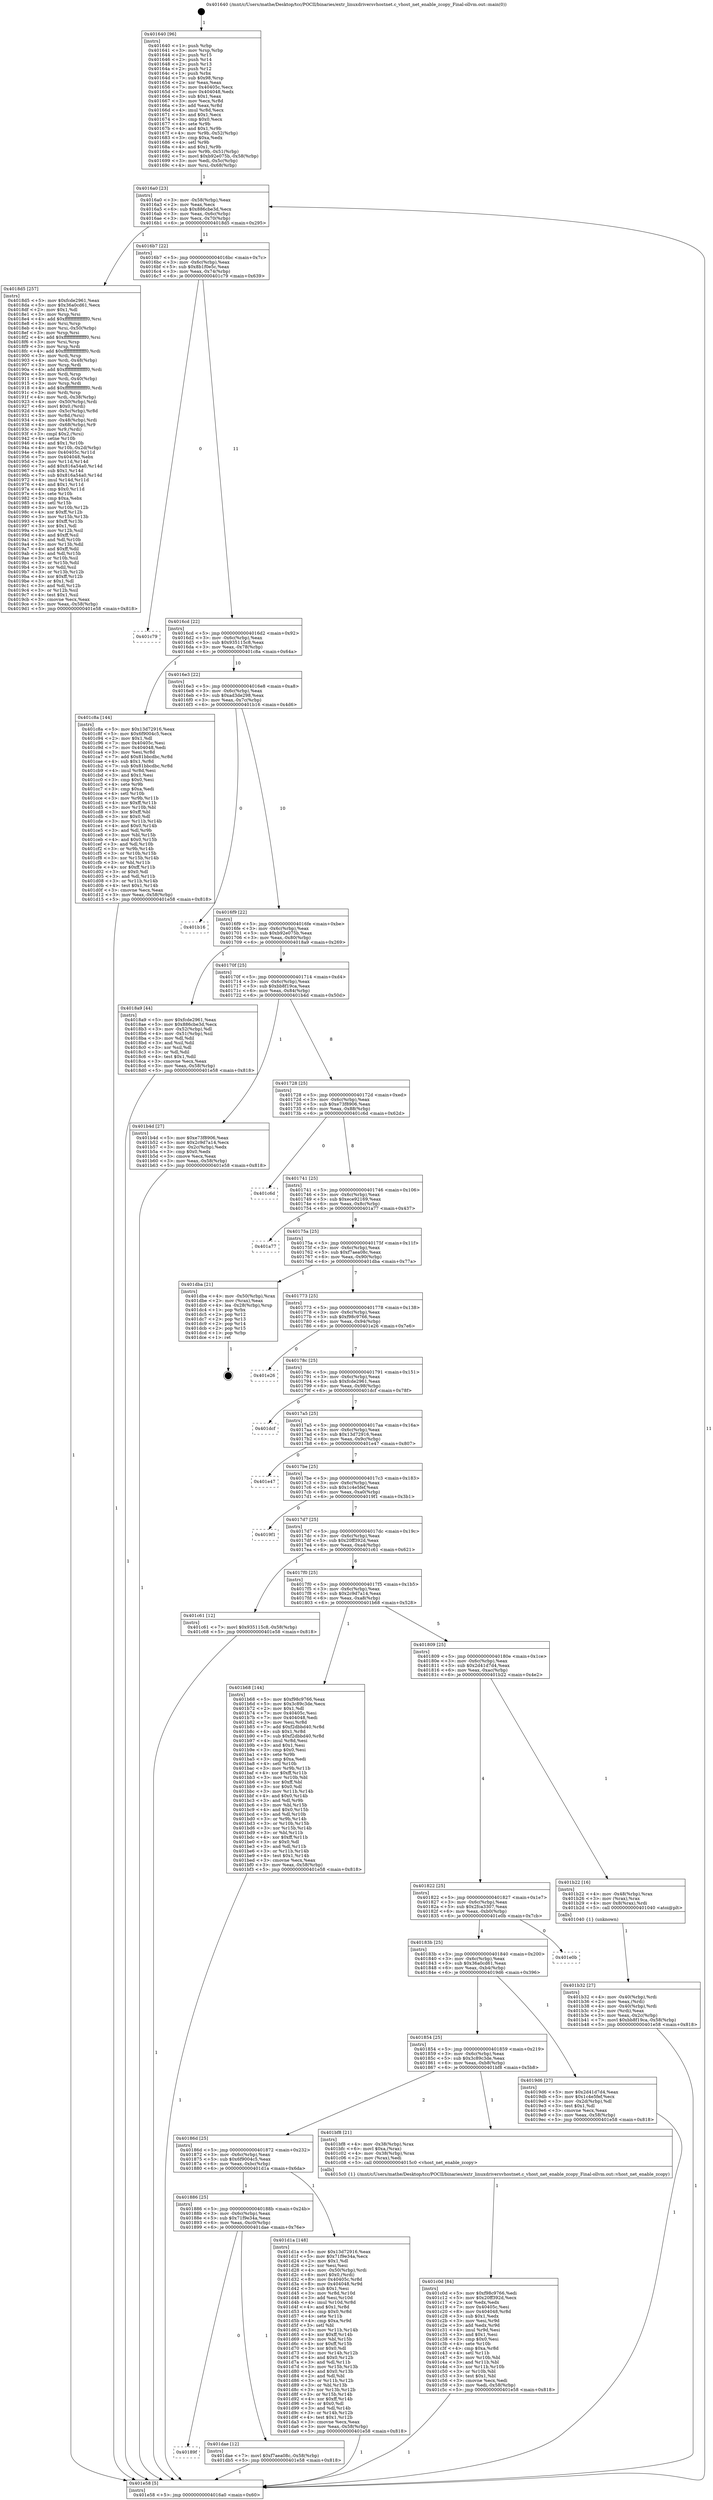 digraph "0x401640" {
  label = "0x401640 (/mnt/c/Users/mathe/Desktop/tcc/POCII/binaries/extr_linuxdriversvhostnet.c_vhost_net_enable_zcopy_Final-ollvm.out::main(0))"
  labelloc = "t"
  node[shape=record]

  Entry [label="",width=0.3,height=0.3,shape=circle,fillcolor=black,style=filled]
  "0x4016a0" [label="{
     0x4016a0 [23]\l
     | [instrs]\l
     &nbsp;&nbsp;0x4016a0 \<+3\>: mov -0x58(%rbp),%eax\l
     &nbsp;&nbsp;0x4016a3 \<+2\>: mov %eax,%ecx\l
     &nbsp;&nbsp;0x4016a5 \<+6\>: sub $0x886cbe3d,%ecx\l
     &nbsp;&nbsp;0x4016ab \<+3\>: mov %eax,-0x6c(%rbp)\l
     &nbsp;&nbsp;0x4016ae \<+3\>: mov %ecx,-0x70(%rbp)\l
     &nbsp;&nbsp;0x4016b1 \<+6\>: je 00000000004018d5 \<main+0x295\>\l
  }"]
  "0x4018d5" [label="{
     0x4018d5 [257]\l
     | [instrs]\l
     &nbsp;&nbsp;0x4018d5 \<+5\>: mov $0xfcde2961,%eax\l
     &nbsp;&nbsp;0x4018da \<+5\>: mov $0x36a0cd61,%ecx\l
     &nbsp;&nbsp;0x4018df \<+2\>: mov $0x1,%dl\l
     &nbsp;&nbsp;0x4018e1 \<+3\>: mov %rsp,%rsi\l
     &nbsp;&nbsp;0x4018e4 \<+4\>: add $0xfffffffffffffff0,%rsi\l
     &nbsp;&nbsp;0x4018e8 \<+3\>: mov %rsi,%rsp\l
     &nbsp;&nbsp;0x4018eb \<+4\>: mov %rsi,-0x50(%rbp)\l
     &nbsp;&nbsp;0x4018ef \<+3\>: mov %rsp,%rsi\l
     &nbsp;&nbsp;0x4018f2 \<+4\>: add $0xfffffffffffffff0,%rsi\l
     &nbsp;&nbsp;0x4018f6 \<+3\>: mov %rsi,%rsp\l
     &nbsp;&nbsp;0x4018f9 \<+3\>: mov %rsp,%rdi\l
     &nbsp;&nbsp;0x4018fc \<+4\>: add $0xfffffffffffffff0,%rdi\l
     &nbsp;&nbsp;0x401900 \<+3\>: mov %rdi,%rsp\l
     &nbsp;&nbsp;0x401903 \<+4\>: mov %rdi,-0x48(%rbp)\l
     &nbsp;&nbsp;0x401907 \<+3\>: mov %rsp,%rdi\l
     &nbsp;&nbsp;0x40190a \<+4\>: add $0xfffffffffffffff0,%rdi\l
     &nbsp;&nbsp;0x40190e \<+3\>: mov %rdi,%rsp\l
     &nbsp;&nbsp;0x401911 \<+4\>: mov %rdi,-0x40(%rbp)\l
     &nbsp;&nbsp;0x401915 \<+3\>: mov %rsp,%rdi\l
     &nbsp;&nbsp;0x401918 \<+4\>: add $0xfffffffffffffff0,%rdi\l
     &nbsp;&nbsp;0x40191c \<+3\>: mov %rdi,%rsp\l
     &nbsp;&nbsp;0x40191f \<+4\>: mov %rdi,-0x38(%rbp)\l
     &nbsp;&nbsp;0x401923 \<+4\>: mov -0x50(%rbp),%rdi\l
     &nbsp;&nbsp;0x401927 \<+6\>: movl $0x0,(%rdi)\l
     &nbsp;&nbsp;0x40192d \<+4\>: mov -0x5c(%rbp),%r8d\l
     &nbsp;&nbsp;0x401931 \<+3\>: mov %r8d,(%rsi)\l
     &nbsp;&nbsp;0x401934 \<+4\>: mov -0x48(%rbp),%rdi\l
     &nbsp;&nbsp;0x401938 \<+4\>: mov -0x68(%rbp),%r9\l
     &nbsp;&nbsp;0x40193c \<+3\>: mov %r9,(%rdi)\l
     &nbsp;&nbsp;0x40193f \<+3\>: cmpl $0x2,(%rsi)\l
     &nbsp;&nbsp;0x401942 \<+4\>: setne %r10b\l
     &nbsp;&nbsp;0x401946 \<+4\>: and $0x1,%r10b\l
     &nbsp;&nbsp;0x40194a \<+4\>: mov %r10b,-0x2d(%rbp)\l
     &nbsp;&nbsp;0x40194e \<+8\>: mov 0x40405c,%r11d\l
     &nbsp;&nbsp;0x401956 \<+7\>: mov 0x404048,%ebx\l
     &nbsp;&nbsp;0x40195d \<+3\>: mov %r11d,%r14d\l
     &nbsp;&nbsp;0x401960 \<+7\>: add $0x816a54a0,%r14d\l
     &nbsp;&nbsp;0x401967 \<+4\>: sub $0x1,%r14d\l
     &nbsp;&nbsp;0x40196b \<+7\>: sub $0x816a54a0,%r14d\l
     &nbsp;&nbsp;0x401972 \<+4\>: imul %r14d,%r11d\l
     &nbsp;&nbsp;0x401976 \<+4\>: and $0x1,%r11d\l
     &nbsp;&nbsp;0x40197a \<+4\>: cmp $0x0,%r11d\l
     &nbsp;&nbsp;0x40197e \<+4\>: sete %r10b\l
     &nbsp;&nbsp;0x401982 \<+3\>: cmp $0xa,%ebx\l
     &nbsp;&nbsp;0x401985 \<+4\>: setl %r15b\l
     &nbsp;&nbsp;0x401989 \<+3\>: mov %r10b,%r12b\l
     &nbsp;&nbsp;0x40198c \<+4\>: xor $0xff,%r12b\l
     &nbsp;&nbsp;0x401990 \<+3\>: mov %r15b,%r13b\l
     &nbsp;&nbsp;0x401993 \<+4\>: xor $0xff,%r13b\l
     &nbsp;&nbsp;0x401997 \<+3\>: xor $0x1,%dl\l
     &nbsp;&nbsp;0x40199a \<+3\>: mov %r12b,%sil\l
     &nbsp;&nbsp;0x40199d \<+4\>: and $0xff,%sil\l
     &nbsp;&nbsp;0x4019a1 \<+3\>: and %dl,%r10b\l
     &nbsp;&nbsp;0x4019a4 \<+3\>: mov %r13b,%dil\l
     &nbsp;&nbsp;0x4019a7 \<+4\>: and $0xff,%dil\l
     &nbsp;&nbsp;0x4019ab \<+3\>: and %dl,%r15b\l
     &nbsp;&nbsp;0x4019ae \<+3\>: or %r10b,%sil\l
     &nbsp;&nbsp;0x4019b1 \<+3\>: or %r15b,%dil\l
     &nbsp;&nbsp;0x4019b4 \<+3\>: xor %dil,%sil\l
     &nbsp;&nbsp;0x4019b7 \<+3\>: or %r13b,%r12b\l
     &nbsp;&nbsp;0x4019ba \<+4\>: xor $0xff,%r12b\l
     &nbsp;&nbsp;0x4019be \<+3\>: or $0x1,%dl\l
     &nbsp;&nbsp;0x4019c1 \<+3\>: and %dl,%r12b\l
     &nbsp;&nbsp;0x4019c4 \<+3\>: or %r12b,%sil\l
     &nbsp;&nbsp;0x4019c7 \<+4\>: test $0x1,%sil\l
     &nbsp;&nbsp;0x4019cb \<+3\>: cmovne %ecx,%eax\l
     &nbsp;&nbsp;0x4019ce \<+3\>: mov %eax,-0x58(%rbp)\l
     &nbsp;&nbsp;0x4019d1 \<+5\>: jmp 0000000000401e58 \<main+0x818\>\l
  }"]
  "0x4016b7" [label="{
     0x4016b7 [22]\l
     | [instrs]\l
     &nbsp;&nbsp;0x4016b7 \<+5\>: jmp 00000000004016bc \<main+0x7c\>\l
     &nbsp;&nbsp;0x4016bc \<+3\>: mov -0x6c(%rbp),%eax\l
     &nbsp;&nbsp;0x4016bf \<+5\>: sub $0x8b1f0e5c,%eax\l
     &nbsp;&nbsp;0x4016c4 \<+3\>: mov %eax,-0x74(%rbp)\l
     &nbsp;&nbsp;0x4016c7 \<+6\>: je 0000000000401c79 \<main+0x639\>\l
  }"]
  Exit [label="",width=0.3,height=0.3,shape=circle,fillcolor=black,style=filled,peripheries=2]
  "0x401c79" [label="{
     0x401c79\l
  }", style=dashed]
  "0x4016cd" [label="{
     0x4016cd [22]\l
     | [instrs]\l
     &nbsp;&nbsp;0x4016cd \<+5\>: jmp 00000000004016d2 \<main+0x92\>\l
     &nbsp;&nbsp;0x4016d2 \<+3\>: mov -0x6c(%rbp),%eax\l
     &nbsp;&nbsp;0x4016d5 \<+5\>: sub $0x935115c8,%eax\l
     &nbsp;&nbsp;0x4016da \<+3\>: mov %eax,-0x78(%rbp)\l
     &nbsp;&nbsp;0x4016dd \<+6\>: je 0000000000401c8a \<main+0x64a\>\l
  }"]
  "0x40189f" [label="{
     0x40189f\l
  }", style=dashed]
  "0x401c8a" [label="{
     0x401c8a [144]\l
     | [instrs]\l
     &nbsp;&nbsp;0x401c8a \<+5\>: mov $0x13d72916,%eax\l
     &nbsp;&nbsp;0x401c8f \<+5\>: mov $0x6f9004c5,%ecx\l
     &nbsp;&nbsp;0x401c94 \<+2\>: mov $0x1,%dl\l
     &nbsp;&nbsp;0x401c96 \<+7\>: mov 0x40405c,%esi\l
     &nbsp;&nbsp;0x401c9d \<+7\>: mov 0x404048,%edi\l
     &nbsp;&nbsp;0x401ca4 \<+3\>: mov %esi,%r8d\l
     &nbsp;&nbsp;0x401ca7 \<+7\>: add $0x81bbcdbc,%r8d\l
     &nbsp;&nbsp;0x401cae \<+4\>: sub $0x1,%r8d\l
     &nbsp;&nbsp;0x401cb2 \<+7\>: sub $0x81bbcdbc,%r8d\l
     &nbsp;&nbsp;0x401cb9 \<+4\>: imul %r8d,%esi\l
     &nbsp;&nbsp;0x401cbd \<+3\>: and $0x1,%esi\l
     &nbsp;&nbsp;0x401cc0 \<+3\>: cmp $0x0,%esi\l
     &nbsp;&nbsp;0x401cc3 \<+4\>: sete %r9b\l
     &nbsp;&nbsp;0x401cc7 \<+3\>: cmp $0xa,%edi\l
     &nbsp;&nbsp;0x401cca \<+4\>: setl %r10b\l
     &nbsp;&nbsp;0x401cce \<+3\>: mov %r9b,%r11b\l
     &nbsp;&nbsp;0x401cd1 \<+4\>: xor $0xff,%r11b\l
     &nbsp;&nbsp;0x401cd5 \<+3\>: mov %r10b,%bl\l
     &nbsp;&nbsp;0x401cd8 \<+3\>: xor $0xff,%bl\l
     &nbsp;&nbsp;0x401cdb \<+3\>: xor $0x0,%dl\l
     &nbsp;&nbsp;0x401cde \<+3\>: mov %r11b,%r14b\l
     &nbsp;&nbsp;0x401ce1 \<+4\>: and $0x0,%r14b\l
     &nbsp;&nbsp;0x401ce5 \<+3\>: and %dl,%r9b\l
     &nbsp;&nbsp;0x401ce8 \<+3\>: mov %bl,%r15b\l
     &nbsp;&nbsp;0x401ceb \<+4\>: and $0x0,%r15b\l
     &nbsp;&nbsp;0x401cef \<+3\>: and %dl,%r10b\l
     &nbsp;&nbsp;0x401cf2 \<+3\>: or %r9b,%r14b\l
     &nbsp;&nbsp;0x401cf5 \<+3\>: or %r10b,%r15b\l
     &nbsp;&nbsp;0x401cf8 \<+3\>: xor %r15b,%r14b\l
     &nbsp;&nbsp;0x401cfb \<+3\>: or %bl,%r11b\l
     &nbsp;&nbsp;0x401cfe \<+4\>: xor $0xff,%r11b\l
     &nbsp;&nbsp;0x401d02 \<+3\>: or $0x0,%dl\l
     &nbsp;&nbsp;0x401d05 \<+3\>: and %dl,%r11b\l
     &nbsp;&nbsp;0x401d08 \<+3\>: or %r11b,%r14b\l
     &nbsp;&nbsp;0x401d0b \<+4\>: test $0x1,%r14b\l
     &nbsp;&nbsp;0x401d0f \<+3\>: cmovne %ecx,%eax\l
     &nbsp;&nbsp;0x401d12 \<+3\>: mov %eax,-0x58(%rbp)\l
     &nbsp;&nbsp;0x401d15 \<+5\>: jmp 0000000000401e58 \<main+0x818\>\l
  }"]
  "0x4016e3" [label="{
     0x4016e3 [22]\l
     | [instrs]\l
     &nbsp;&nbsp;0x4016e3 \<+5\>: jmp 00000000004016e8 \<main+0xa8\>\l
     &nbsp;&nbsp;0x4016e8 \<+3\>: mov -0x6c(%rbp),%eax\l
     &nbsp;&nbsp;0x4016eb \<+5\>: sub $0xad3de298,%eax\l
     &nbsp;&nbsp;0x4016f0 \<+3\>: mov %eax,-0x7c(%rbp)\l
     &nbsp;&nbsp;0x4016f3 \<+6\>: je 0000000000401b16 \<main+0x4d6\>\l
  }"]
  "0x401dae" [label="{
     0x401dae [12]\l
     | [instrs]\l
     &nbsp;&nbsp;0x401dae \<+7\>: movl $0xf7aea08c,-0x58(%rbp)\l
     &nbsp;&nbsp;0x401db5 \<+5\>: jmp 0000000000401e58 \<main+0x818\>\l
  }"]
  "0x401b16" [label="{
     0x401b16\l
  }", style=dashed]
  "0x4016f9" [label="{
     0x4016f9 [22]\l
     | [instrs]\l
     &nbsp;&nbsp;0x4016f9 \<+5\>: jmp 00000000004016fe \<main+0xbe\>\l
     &nbsp;&nbsp;0x4016fe \<+3\>: mov -0x6c(%rbp),%eax\l
     &nbsp;&nbsp;0x401701 \<+5\>: sub $0xb92e075b,%eax\l
     &nbsp;&nbsp;0x401706 \<+3\>: mov %eax,-0x80(%rbp)\l
     &nbsp;&nbsp;0x401709 \<+6\>: je 00000000004018a9 \<main+0x269\>\l
  }"]
  "0x401886" [label="{
     0x401886 [25]\l
     | [instrs]\l
     &nbsp;&nbsp;0x401886 \<+5\>: jmp 000000000040188b \<main+0x24b\>\l
     &nbsp;&nbsp;0x40188b \<+3\>: mov -0x6c(%rbp),%eax\l
     &nbsp;&nbsp;0x40188e \<+5\>: sub $0x71f9e34a,%eax\l
     &nbsp;&nbsp;0x401893 \<+6\>: mov %eax,-0xc0(%rbp)\l
     &nbsp;&nbsp;0x401899 \<+6\>: je 0000000000401dae \<main+0x76e\>\l
  }"]
  "0x4018a9" [label="{
     0x4018a9 [44]\l
     | [instrs]\l
     &nbsp;&nbsp;0x4018a9 \<+5\>: mov $0xfcde2961,%eax\l
     &nbsp;&nbsp;0x4018ae \<+5\>: mov $0x886cbe3d,%ecx\l
     &nbsp;&nbsp;0x4018b3 \<+3\>: mov -0x52(%rbp),%dl\l
     &nbsp;&nbsp;0x4018b6 \<+4\>: mov -0x51(%rbp),%sil\l
     &nbsp;&nbsp;0x4018ba \<+3\>: mov %dl,%dil\l
     &nbsp;&nbsp;0x4018bd \<+3\>: and %sil,%dil\l
     &nbsp;&nbsp;0x4018c0 \<+3\>: xor %sil,%dl\l
     &nbsp;&nbsp;0x4018c3 \<+3\>: or %dl,%dil\l
     &nbsp;&nbsp;0x4018c6 \<+4\>: test $0x1,%dil\l
     &nbsp;&nbsp;0x4018ca \<+3\>: cmovne %ecx,%eax\l
     &nbsp;&nbsp;0x4018cd \<+3\>: mov %eax,-0x58(%rbp)\l
     &nbsp;&nbsp;0x4018d0 \<+5\>: jmp 0000000000401e58 \<main+0x818\>\l
  }"]
  "0x40170f" [label="{
     0x40170f [25]\l
     | [instrs]\l
     &nbsp;&nbsp;0x40170f \<+5\>: jmp 0000000000401714 \<main+0xd4\>\l
     &nbsp;&nbsp;0x401714 \<+3\>: mov -0x6c(%rbp),%eax\l
     &nbsp;&nbsp;0x401717 \<+5\>: sub $0xbb8f19ca,%eax\l
     &nbsp;&nbsp;0x40171c \<+6\>: mov %eax,-0x84(%rbp)\l
     &nbsp;&nbsp;0x401722 \<+6\>: je 0000000000401b4d \<main+0x50d\>\l
  }"]
  "0x401e58" [label="{
     0x401e58 [5]\l
     | [instrs]\l
     &nbsp;&nbsp;0x401e58 \<+5\>: jmp 00000000004016a0 \<main+0x60\>\l
  }"]
  "0x401640" [label="{
     0x401640 [96]\l
     | [instrs]\l
     &nbsp;&nbsp;0x401640 \<+1\>: push %rbp\l
     &nbsp;&nbsp;0x401641 \<+3\>: mov %rsp,%rbp\l
     &nbsp;&nbsp;0x401644 \<+2\>: push %r15\l
     &nbsp;&nbsp;0x401646 \<+2\>: push %r14\l
     &nbsp;&nbsp;0x401648 \<+2\>: push %r13\l
     &nbsp;&nbsp;0x40164a \<+2\>: push %r12\l
     &nbsp;&nbsp;0x40164c \<+1\>: push %rbx\l
     &nbsp;&nbsp;0x40164d \<+7\>: sub $0x98,%rsp\l
     &nbsp;&nbsp;0x401654 \<+2\>: xor %eax,%eax\l
     &nbsp;&nbsp;0x401656 \<+7\>: mov 0x40405c,%ecx\l
     &nbsp;&nbsp;0x40165d \<+7\>: mov 0x404048,%edx\l
     &nbsp;&nbsp;0x401664 \<+3\>: sub $0x1,%eax\l
     &nbsp;&nbsp;0x401667 \<+3\>: mov %ecx,%r8d\l
     &nbsp;&nbsp;0x40166a \<+3\>: add %eax,%r8d\l
     &nbsp;&nbsp;0x40166d \<+4\>: imul %r8d,%ecx\l
     &nbsp;&nbsp;0x401671 \<+3\>: and $0x1,%ecx\l
     &nbsp;&nbsp;0x401674 \<+3\>: cmp $0x0,%ecx\l
     &nbsp;&nbsp;0x401677 \<+4\>: sete %r9b\l
     &nbsp;&nbsp;0x40167b \<+4\>: and $0x1,%r9b\l
     &nbsp;&nbsp;0x40167f \<+4\>: mov %r9b,-0x52(%rbp)\l
     &nbsp;&nbsp;0x401683 \<+3\>: cmp $0xa,%edx\l
     &nbsp;&nbsp;0x401686 \<+4\>: setl %r9b\l
     &nbsp;&nbsp;0x40168a \<+4\>: and $0x1,%r9b\l
     &nbsp;&nbsp;0x40168e \<+4\>: mov %r9b,-0x51(%rbp)\l
     &nbsp;&nbsp;0x401692 \<+7\>: movl $0xb92e075b,-0x58(%rbp)\l
     &nbsp;&nbsp;0x401699 \<+3\>: mov %edi,-0x5c(%rbp)\l
     &nbsp;&nbsp;0x40169c \<+4\>: mov %rsi,-0x68(%rbp)\l
  }"]
  "0x401d1a" [label="{
     0x401d1a [148]\l
     | [instrs]\l
     &nbsp;&nbsp;0x401d1a \<+5\>: mov $0x13d72916,%eax\l
     &nbsp;&nbsp;0x401d1f \<+5\>: mov $0x71f9e34a,%ecx\l
     &nbsp;&nbsp;0x401d24 \<+2\>: mov $0x1,%dl\l
     &nbsp;&nbsp;0x401d26 \<+2\>: xor %esi,%esi\l
     &nbsp;&nbsp;0x401d28 \<+4\>: mov -0x50(%rbp),%rdi\l
     &nbsp;&nbsp;0x401d2c \<+6\>: movl $0x0,(%rdi)\l
     &nbsp;&nbsp;0x401d32 \<+8\>: mov 0x40405c,%r8d\l
     &nbsp;&nbsp;0x401d3a \<+8\>: mov 0x404048,%r9d\l
     &nbsp;&nbsp;0x401d42 \<+3\>: sub $0x1,%esi\l
     &nbsp;&nbsp;0x401d45 \<+3\>: mov %r8d,%r10d\l
     &nbsp;&nbsp;0x401d48 \<+3\>: add %esi,%r10d\l
     &nbsp;&nbsp;0x401d4b \<+4\>: imul %r10d,%r8d\l
     &nbsp;&nbsp;0x401d4f \<+4\>: and $0x1,%r8d\l
     &nbsp;&nbsp;0x401d53 \<+4\>: cmp $0x0,%r8d\l
     &nbsp;&nbsp;0x401d57 \<+4\>: sete %r11b\l
     &nbsp;&nbsp;0x401d5b \<+4\>: cmp $0xa,%r9d\l
     &nbsp;&nbsp;0x401d5f \<+3\>: setl %bl\l
     &nbsp;&nbsp;0x401d62 \<+3\>: mov %r11b,%r14b\l
     &nbsp;&nbsp;0x401d65 \<+4\>: xor $0xff,%r14b\l
     &nbsp;&nbsp;0x401d69 \<+3\>: mov %bl,%r15b\l
     &nbsp;&nbsp;0x401d6c \<+4\>: xor $0xff,%r15b\l
     &nbsp;&nbsp;0x401d70 \<+3\>: xor $0x0,%dl\l
     &nbsp;&nbsp;0x401d73 \<+3\>: mov %r14b,%r12b\l
     &nbsp;&nbsp;0x401d76 \<+4\>: and $0x0,%r12b\l
     &nbsp;&nbsp;0x401d7a \<+3\>: and %dl,%r11b\l
     &nbsp;&nbsp;0x401d7d \<+3\>: mov %r15b,%r13b\l
     &nbsp;&nbsp;0x401d80 \<+4\>: and $0x0,%r13b\l
     &nbsp;&nbsp;0x401d84 \<+2\>: and %dl,%bl\l
     &nbsp;&nbsp;0x401d86 \<+3\>: or %r11b,%r12b\l
     &nbsp;&nbsp;0x401d89 \<+3\>: or %bl,%r13b\l
     &nbsp;&nbsp;0x401d8c \<+3\>: xor %r13b,%r12b\l
     &nbsp;&nbsp;0x401d8f \<+3\>: or %r15b,%r14b\l
     &nbsp;&nbsp;0x401d92 \<+4\>: xor $0xff,%r14b\l
     &nbsp;&nbsp;0x401d96 \<+3\>: or $0x0,%dl\l
     &nbsp;&nbsp;0x401d99 \<+3\>: and %dl,%r14b\l
     &nbsp;&nbsp;0x401d9c \<+3\>: or %r14b,%r12b\l
     &nbsp;&nbsp;0x401d9f \<+4\>: test $0x1,%r12b\l
     &nbsp;&nbsp;0x401da3 \<+3\>: cmovne %ecx,%eax\l
     &nbsp;&nbsp;0x401da6 \<+3\>: mov %eax,-0x58(%rbp)\l
     &nbsp;&nbsp;0x401da9 \<+5\>: jmp 0000000000401e58 \<main+0x818\>\l
  }"]
  "0x401c0d" [label="{
     0x401c0d [84]\l
     | [instrs]\l
     &nbsp;&nbsp;0x401c0d \<+5\>: mov $0xf98c9766,%edi\l
     &nbsp;&nbsp;0x401c12 \<+5\>: mov $0x20ff392d,%ecx\l
     &nbsp;&nbsp;0x401c17 \<+2\>: xor %edx,%edx\l
     &nbsp;&nbsp;0x401c19 \<+7\>: mov 0x40405c,%esi\l
     &nbsp;&nbsp;0x401c20 \<+8\>: mov 0x404048,%r8d\l
     &nbsp;&nbsp;0x401c28 \<+3\>: sub $0x1,%edx\l
     &nbsp;&nbsp;0x401c2b \<+3\>: mov %esi,%r9d\l
     &nbsp;&nbsp;0x401c2e \<+3\>: add %edx,%r9d\l
     &nbsp;&nbsp;0x401c31 \<+4\>: imul %r9d,%esi\l
     &nbsp;&nbsp;0x401c35 \<+3\>: and $0x1,%esi\l
     &nbsp;&nbsp;0x401c38 \<+3\>: cmp $0x0,%esi\l
     &nbsp;&nbsp;0x401c3b \<+4\>: sete %r10b\l
     &nbsp;&nbsp;0x401c3f \<+4\>: cmp $0xa,%r8d\l
     &nbsp;&nbsp;0x401c43 \<+4\>: setl %r11b\l
     &nbsp;&nbsp;0x401c47 \<+3\>: mov %r10b,%bl\l
     &nbsp;&nbsp;0x401c4a \<+3\>: and %r11b,%bl\l
     &nbsp;&nbsp;0x401c4d \<+3\>: xor %r11b,%r10b\l
     &nbsp;&nbsp;0x401c50 \<+3\>: or %r10b,%bl\l
     &nbsp;&nbsp;0x401c53 \<+3\>: test $0x1,%bl\l
     &nbsp;&nbsp;0x401c56 \<+3\>: cmovne %ecx,%edi\l
     &nbsp;&nbsp;0x401c59 \<+3\>: mov %edi,-0x58(%rbp)\l
     &nbsp;&nbsp;0x401c5c \<+5\>: jmp 0000000000401e58 \<main+0x818\>\l
  }"]
  "0x401b4d" [label="{
     0x401b4d [27]\l
     | [instrs]\l
     &nbsp;&nbsp;0x401b4d \<+5\>: mov $0xe73f8906,%eax\l
     &nbsp;&nbsp;0x401b52 \<+5\>: mov $0x2c9d7a14,%ecx\l
     &nbsp;&nbsp;0x401b57 \<+3\>: mov -0x2c(%rbp),%edx\l
     &nbsp;&nbsp;0x401b5a \<+3\>: cmp $0x0,%edx\l
     &nbsp;&nbsp;0x401b5d \<+3\>: cmove %ecx,%eax\l
     &nbsp;&nbsp;0x401b60 \<+3\>: mov %eax,-0x58(%rbp)\l
     &nbsp;&nbsp;0x401b63 \<+5\>: jmp 0000000000401e58 \<main+0x818\>\l
  }"]
  "0x401728" [label="{
     0x401728 [25]\l
     | [instrs]\l
     &nbsp;&nbsp;0x401728 \<+5\>: jmp 000000000040172d \<main+0xed\>\l
     &nbsp;&nbsp;0x40172d \<+3\>: mov -0x6c(%rbp),%eax\l
     &nbsp;&nbsp;0x401730 \<+5\>: sub $0xe73f8906,%eax\l
     &nbsp;&nbsp;0x401735 \<+6\>: mov %eax,-0x88(%rbp)\l
     &nbsp;&nbsp;0x40173b \<+6\>: je 0000000000401c6d \<main+0x62d\>\l
  }"]
  "0x40186d" [label="{
     0x40186d [25]\l
     | [instrs]\l
     &nbsp;&nbsp;0x40186d \<+5\>: jmp 0000000000401872 \<main+0x232\>\l
     &nbsp;&nbsp;0x401872 \<+3\>: mov -0x6c(%rbp),%eax\l
     &nbsp;&nbsp;0x401875 \<+5\>: sub $0x6f9004c5,%eax\l
     &nbsp;&nbsp;0x40187a \<+6\>: mov %eax,-0xbc(%rbp)\l
     &nbsp;&nbsp;0x401880 \<+6\>: je 0000000000401d1a \<main+0x6da\>\l
  }"]
  "0x401c6d" [label="{
     0x401c6d\l
  }", style=dashed]
  "0x401741" [label="{
     0x401741 [25]\l
     | [instrs]\l
     &nbsp;&nbsp;0x401741 \<+5\>: jmp 0000000000401746 \<main+0x106\>\l
     &nbsp;&nbsp;0x401746 \<+3\>: mov -0x6c(%rbp),%eax\l
     &nbsp;&nbsp;0x401749 \<+5\>: sub $0xece92169,%eax\l
     &nbsp;&nbsp;0x40174e \<+6\>: mov %eax,-0x8c(%rbp)\l
     &nbsp;&nbsp;0x401754 \<+6\>: je 0000000000401a77 \<main+0x437\>\l
  }"]
  "0x401bf8" [label="{
     0x401bf8 [21]\l
     | [instrs]\l
     &nbsp;&nbsp;0x401bf8 \<+4\>: mov -0x38(%rbp),%rax\l
     &nbsp;&nbsp;0x401bfc \<+6\>: movl $0xa,(%rax)\l
     &nbsp;&nbsp;0x401c02 \<+4\>: mov -0x38(%rbp),%rax\l
     &nbsp;&nbsp;0x401c06 \<+2\>: mov (%rax),%edi\l
     &nbsp;&nbsp;0x401c08 \<+5\>: call 00000000004015c0 \<vhost_net_enable_zcopy\>\l
     | [calls]\l
     &nbsp;&nbsp;0x4015c0 \{1\} (/mnt/c/Users/mathe/Desktop/tcc/POCII/binaries/extr_linuxdriversvhostnet.c_vhost_net_enable_zcopy_Final-ollvm.out::vhost_net_enable_zcopy)\l
  }"]
  "0x401a77" [label="{
     0x401a77\l
  }", style=dashed]
  "0x40175a" [label="{
     0x40175a [25]\l
     | [instrs]\l
     &nbsp;&nbsp;0x40175a \<+5\>: jmp 000000000040175f \<main+0x11f\>\l
     &nbsp;&nbsp;0x40175f \<+3\>: mov -0x6c(%rbp),%eax\l
     &nbsp;&nbsp;0x401762 \<+5\>: sub $0xf7aea08c,%eax\l
     &nbsp;&nbsp;0x401767 \<+6\>: mov %eax,-0x90(%rbp)\l
     &nbsp;&nbsp;0x40176d \<+6\>: je 0000000000401dba \<main+0x77a\>\l
  }"]
  "0x401b32" [label="{
     0x401b32 [27]\l
     | [instrs]\l
     &nbsp;&nbsp;0x401b32 \<+4\>: mov -0x40(%rbp),%rdi\l
     &nbsp;&nbsp;0x401b36 \<+2\>: mov %eax,(%rdi)\l
     &nbsp;&nbsp;0x401b38 \<+4\>: mov -0x40(%rbp),%rdi\l
     &nbsp;&nbsp;0x401b3c \<+2\>: mov (%rdi),%eax\l
     &nbsp;&nbsp;0x401b3e \<+3\>: mov %eax,-0x2c(%rbp)\l
     &nbsp;&nbsp;0x401b41 \<+7\>: movl $0xbb8f19ca,-0x58(%rbp)\l
     &nbsp;&nbsp;0x401b48 \<+5\>: jmp 0000000000401e58 \<main+0x818\>\l
  }"]
  "0x401dba" [label="{
     0x401dba [21]\l
     | [instrs]\l
     &nbsp;&nbsp;0x401dba \<+4\>: mov -0x50(%rbp),%rax\l
     &nbsp;&nbsp;0x401dbe \<+2\>: mov (%rax),%eax\l
     &nbsp;&nbsp;0x401dc0 \<+4\>: lea -0x28(%rbp),%rsp\l
     &nbsp;&nbsp;0x401dc4 \<+1\>: pop %rbx\l
     &nbsp;&nbsp;0x401dc5 \<+2\>: pop %r12\l
     &nbsp;&nbsp;0x401dc7 \<+2\>: pop %r13\l
     &nbsp;&nbsp;0x401dc9 \<+2\>: pop %r14\l
     &nbsp;&nbsp;0x401dcb \<+2\>: pop %r15\l
     &nbsp;&nbsp;0x401dcd \<+1\>: pop %rbp\l
     &nbsp;&nbsp;0x401dce \<+1\>: ret\l
  }"]
  "0x401773" [label="{
     0x401773 [25]\l
     | [instrs]\l
     &nbsp;&nbsp;0x401773 \<+5\>: jmp 0000000000401778 \<main+0x138\>\l
     &nbsp;&nbsp;0x401778 \<+3\>: mov -0x6c(%rbp),%eax\l
     &nbsp;&nbsp;0x40177b \<+5\>: sub $0xf98c9766,%eax\l
     &nbsp;&nbsp;0x401780 \<+6\>: mov %eax,-0x94(%rbp)\l
     &nbsp;&nbsp;0x401786 \<+6\>: je 0000000000401e26 \<main+0x7e6\>\l
  }"]
  "0x401854" [label="{
     0x401854 [25]\l
     | [instrs]\l
     &nbsp;&nbsp;0x401854 \<+5\>: jmp 0000000000401859 \<main+0x219\>\l
     &nbsp;&nbsp;0x401859 \<+3\>: mov -0x6c(%rbp),%eax\l
     &nbsp;&nbsp;0x40185c \<+5\>: sub $0x3c89c3de,%eax\l
     &nbsp;&nbsp;0x401861 \<+6\>: mov %eax,-0xb8(%rbp)\l
     &nbsp;&nbsp;0x401867 \<+6\>: je 0000000000401bf8 \<main+0x5b8\>\l
  }"]
  "0x401e26" [label="{
     0x401e26\l
  }", style=dashed]
  "0x40178c" [label="{
     0x40178c [25]\l
     | [instrs]\l
     &nbsp;&nbsp;0x40178c \<+5\>: jmp 0000000000401791 \<main+0x151\>\l
     &nbsp;&nbsp;0x401791 \<+3\>: mov -0x6c(%rbp),%eax\l
     &nbsp;&nbsp;0x401794 \<+5\>: sub $0xfcde2961,%eax\l
     &nbsp;&nbsp;0x401799 \<+6\>: mov %eax,-0x98(%rbp)\l
     &nbsp;&nbsp;0x40179f \<+6\>: je 0000000000401dcf \<main+0x78f\>\l
  }"]
  "0x4019d6" [label="{
     0x4019d6 [27]\l
     | [instrs]\l
     &nbsp;&nbsp;0x4019d6 \<+5\>: mov $0x2d41d7d4,%eax\l
     &nbsp;&nbsp;0x4019db \<+5\>: mov $0x1c4e5fef,%ecx\l
     &nbsp;&nbsp;0x4019e0 \<+3\>: mov -0x2d(%rbp),%dl\l
     &nbsp;&nbsp;0x4019e3 \<+3\>: test $0x1,%dl\l
     &nbsp;&nbsp;0x4019e6 \<+3\>: cmovne %ecx,%eax\l
     &nbsp;&nbsp;0x4019e9 \<+3\>: mov %eax,-0x58(%rbp)\l
     &nbsp;&nbsp;0x4019ec \<+5\>: jmp 0000000000401e58 \<main+0x818\>\l
  }"]
  "0x401dcf" [label="{
     0x401dcf\l
  }", style=dashed]
  "0x4017a5" [label="{
     0x4017a5 [25]\l
     | [instrs]\l
     &nbsp;&nbsp;0x4017a5 \<+5\>: jmp 00000000004017aa \<main+0x16a\>\l
     &nbsp;&nbsp;0x4017aa \<+3\>: mov -0x6c(%rbp),%eax\l
     &nbsp;&nbsp;0x4017ad \<+5\>: sub $0x13d72916,%eax\l
     &nbsp;&nbsp;0x4017b2 \<+6\>: mov %eax,-0x9c(%rbp)\l
     &nbsp;&nbsp;0x4017b8 \<+6\>: je 0000000000401e47 \<main+0x807\>\l
  }"]
  "0x40183b" [label="{
     0x40183b [25]\l
     | [instrs]\l
     &nbsp;&nbsp;0x40183b \<+5\>: jmp 0000000000401840 \<main+0x200\>\l
     &nbsp;&nbsp;0x401840 \<+3\>: mov -0x6c(%rbp),%eax\l
     &nbsp;&nbsp;0x401843 \<+5\>: sub $0x36a0cd61,%eax\l
     &nbsp;&nbsp;0x401848 \<+6\>: mov %eax,-0xb4(%rbp)\l
     &nbsp;&nbsp;0x40184e \<+6\>: je 00000000004019d6 \<main+0x396\>\l
  }"]
  "0x401e47" [label="{
     0x401e47\l
  }", style=dashed]
  "0x4017be" [label="{
     0x4017be [25]\l
     | [instrs]\l
     &nbsp;&nbsp;0x4017be \<+5\>: jmp 00000000004017c3 \<main+0x183\>\l
     &nbsp;&nbsp;0x4017c3 \<+3\>: mov -0x6c(%rbp),%eax\l
     &nbsp;&nbsp;0x4017c6 \<+5\>: sub $0x1c4e5fef,%eax\l
     &nbsp;&nbsp;0x4017cb \<+6\>: mov %eax,-0xa0(%rbp)\l
     &nbsp;&nbsp;0x4017d1 \<+6\>: je 00000000004019f1 \<main+0x3b1\>\l
  }"]
  "0x401e0b" [label="{
     0x401e0b\l
  }", style=dashed]
  "0x4019f1" [label="{
     0x4019f1\l
  }", style=dashed]
  "0x4017d7" [label="{
     0x4017d7 [25]\l
     | [instrs]\l
     &nbsp;&nbsp;0x4017d7 \<+5\>: jmp 00000000004017dc \<main+0x19c\>\l
     &nbsp;&nbsp;0x4017dc \<+3\>: mov -0x6c(%rbp),%eax\l
     &nbsp;&nbsp;0x4017df \<+5\>: sub $0x20ff392d,%eax\l
     &nbsp;&nbsp;0x4017e4 \<+6\>: mov %eax,-0xa4(%rbp)\l
     &nbsp;&nbsp;0x4017ea \<+6\>: je 0000000000401c61 \<main+0x621\>\l
  }"]
  "0x401822" [label="{
     0x401822 [25]\l
     | [instrs]\l
     &nbsp;&nbsp;0x401822 \<+5\>: jmp 0000000000401827 \<main+0x1e7\>\l
     &nbsp;&nbsp;0x401827 \<+3\>: mov -0x6c(%rbp),%eax\l
     &nbsp;&nbsp;0x40182a \<+5\>: sub $0x2fca3307,%eax\l
     &nbsp;&nbsp;0x40182f \<+6\>: mov %eax,-0xb0(%rbp)\l
     &nbsp;&nbsp;0x401835 \<+6\>: je 0000000000401e0b \<main+0x7cb\>\l
  }"]
  "0x401c61" [label="{
     0x401c61 [12]\l
     | [instrs]\l
     &nbsp;&nbsp;0x401c61 \<+7\>: movl $0x935115c8,-0x58(%rbp)\l
     &nbsp;&nbsp;0x401c68 \<+5\>: jmp 0000000000401e58 \<main+0x818\>\l
  }"]
  "0x4017f0" [label="{
     0x4017f0 [25]\l
     | [instrs]\l
     &nbsp;&nbsp;0x4017f0 \<+5\>: jmp 00000000004017f5 \<main+0x1b5\>\l
     &nbsp;&nbsp;0x4017f5 \<+3\>: mov -0x6c(%rbp),%eax\l
     &nbsp;&nbsp;0x4017f8 \<+5\>: sub $0x2c9d7a14,%eax\l
     &nbsp;&nbsp;0x4017fd \<+6\>: mov %eax,-0xa8(%rbp)\l
     &nbsp;&nbsp;0x401803 \<+6\>: je 0000000000401b68 \<main+0x528\>\l
  }"]
  "0x401b22" [label="{
     0x401b22 [16]\l
     | [instrs]\l
     &nbsp;&nbsp;0x401b22 \<+4\>: mov -0x48(%rbp),%rax\l
     &nbsp;&nbsp;0x401b26 \<+3\>: mov (%rax),%rax\l
     &nbsp;&nbsp;0x401b29 \<+4\>: mov 0x8(%rax),%rdi\l
     &nbsp;&nbsp;0x401b2d \<+5\>: call 0000000000401040 \<atoi@plt\>\l
     | [calls]\l
     &nbsp;&nbsp;0x401040 \{1\} (unknown)\l
  }"]
  "0x401b68" [label="{
     0x401b68 [144]\l
     | [instrs]\l
     &nbsp;&nbsp;0x401b68 \<+5\>: mov $0xf98c9766,%eax\l
     &nbsp;&nbsp;0x401b6d \<+5\>: mov $0x3c89c3de,%ecx\l
     &nbsp;&nbsp;0x401b72 \<+2\>: mov $0x1,%dl\l
     &nbsp;&nbsp;0x401b74 \<+7\>: mov 0x40405c,%esi\l
     &nbsp;&nbsp;0x401b7b \<+7\>: mov 0x404048,%edi\l
     &nbsp;&nbsp;0x401b82 \<+3\>: mov %esi,%r8d\l
     &nbsp;&nbsp;0x401b85 \<+7\>: add $0xf2dbbd40,%r8d\l
     &nbsp;&nbsp;0x401b8c \<+4\>: sub $0x1,%r8d\l
     &nbsp;&nbsp;0x401b90 \<+7\>: sub $0xf2dbbd40,%r8d\l
     &nbsp;&nbsp;0x401b97 \<+4\>: imul %r8d,%esi\l
     &nbsp;&nbsp;0x401b9b \<+3\>: and $0x1,%esi\l
     &nbsp;&nbsp;0x401b9e \<+3\>: cmp $0x0,%esi\l
     &nbsp;&nbsp;0x401ba1 \<+4\>: sete %r9b\l
     &nbsp;&nbsp;0x401ba5 \<+3\>: cmp $0xa,%edi\l
     &nbsp;&nbsp;0x401ba8 \<+4\>: setl %r10b\l
     &nbsp;&nbsp;0x401bac \<+3\>: mov %r9b,%r11b\l
     &nbsp;&nbsp;0x401baf \<+4\>: xor $0xff,%r11b\l
     &nbsp;&nbsp;0x401bb3 \<+3\>: mov %r10b,%bl\l
     &nbsp;&nbsp;0x401bb6 \<+3\>: xor $0xff,%bl\l
     &nbsp;&nbsp;0x401bb9 \<+3\>: xor $0x0,%dl\l
     &nbsp;&nbsp;0x401bbc \<+3\>: mov %r11b,%r14b\l
     &nbsp;&nbsp;0x401bbf \<+4\>: and $0x0,%r14b\l
     &nbsp;&nbsp;0x401bc3 \<+3\>: and %dl,%r9b\l
     &nbsp;&nbsp;0x401bc6 \<+3\>: mov %bl,%r15b\l
     &nbsp;&nbsp;0x401bc9 \<+4\>: and $0x0,%r15b\l
     &nbsp;&nbsp;0x401bcd \<+3\>: and %dl,%r10b\l
     &nbsp;&nbsp;0x401bd0 \<+3\>: or %r9b,%r14b\l
     &nbsp;&nbsp;0x401bd3 \<+3\>: or %r10b,%r15b\l
     &nbsp;&nbsp;0x401bd6 \<+3\>: xor %r15b,%r14b\l
     &nbsp;&nbsp;0x401bd9 \<+3\>: or %bl,%r11b\l
     &nbsp;&nbsp;0x401bdc \<+4\>: xor $0xff,%r11b\l
     &nbsp;&nbsp;0x401be0 \<+3\>: or $0x0,%dl\l
     &nbsp;&nbsp;0x401be3 \<+3\>: and %dl,%r11b\l
     &nbsp;&nbsp;0x401be6 \<+3\>: or %r11b,%r14b\l
     &nbsp;&nbsp;0x401be9 \<+4\>: test $0x1,%r14b\l
     &nbsp;&nbsp;0x401bed \<+3\>: cmovne %ecx,%eax\l
     &nbsp;&nbsp;0x401bf0 \<+3\>: mov %eax,-0x58(%rbp)\l
     &nbsp;&nbsp;0x401bf3 \<+5\>: jmp 0000000000401e58 \<main+0x818\>\l
  }"]
  "0x401809" [label="{
     0x401809 [25]\l
     | [instrs]\l
     &nbsp;&nbsp;0x401809 \<+5\>: jmp 000000000040180e \<main+0x1ce\>\l
     &nbsp;&nbsp;0x40180e \<+3\>: mov -0x6c(%rbp),%eax\l
     &nbsp;&nbsp;0x401811 \<+5\>: sub $0x2d41d7d4,%eax\l
     &nbsp;&nbsp;0x401816 \<+6\>: mov %eax,-0xac(%rbp)\l
     &nbsp;&nbsp;0x40181c \<+6\>: je 0000000000401b22 \<main+0x4e2\>\l
  }"]
  Entry -> "0x401640" [label=" 1"]
  "0x4016a0" -> "0x4018d5" [label=" 1"]
  "0x4016a0" -> "0x4016b7" [label=" 11"]
  "0x401dba" -> Exit [label=" 1"]
  "0x4016b7" -> "0x401c79" [label=" 0"]
  "0x4016b7" -> "0x4016cd" [label=" 11"]
  "0x401dae" -> "0x401e58" [label=" 1"]
  "0x4016cd" -> "0x401c8a" [label=" 1"]
  "0x4016cd" -> "0x4016e3" [label=" 10"]
  "0x401886" -> "0x40189f" [label=" 0"]
  "0x4016e3" -> "0x401b16" [label=" 0"]
  "0x4016e3" -> "0x4016f9" [label=" 10"]
  "0x401886" -> "0x401dae" [label=" 1"]
  "0x4016f9" -> "0x4018a9" [label=" 1"]
  "0x4016f9" -> "0x40170f" [label=" 9"]
  "0x4018a9" -> "0x401e58" [label=" 1"]
  "0x401640" -> "0x4016a0" [label=" 1"]
  "0x401e58" -> "0x4016a0" [label=" 11"]
  "0x401d1a" -> "0x401e58" [label=" 1"]
  "0x4018d5" -> "0x401e58" [label=" 1"]
  "0x40186d" -> "0x401886" [label=" 1"]
  "0x40170f" -> "0x401b4d" [label=" 1"]
  "0x40170f" -> "0x401728" [label=" 8"]
  "0x40186d" -> "0x401d1a" [label=" 1"]
  "0x401728" -> "0x401c6d" [label=" 0"]
  "0x401728" -> "0x401741" [label=" 8"]
  "0x401c8a" -> "0x401e58" [label=" 1"]
  "0x401741" -> "0x401a77" [label=" 0"]
  "0x401741" -> "0x40175a" [label=" 8"]
  "0x401c61" -> "0x401e58" [label=" 1"]
  "0x40175a" -> "0x401dba" [label=" 1"]
  "0x40175a" -> "0x401773" [label=" 7"]
  "0x401bf8" -> "0x401c0d" [label=" 1"]
  "0x401773" -> "0x401e26" [label=" 0"]
  "0x401773" -> "0x40178c" [label=" 7"]
  "0x401854" -> "0x40186d" [label=" 2"]
  "0x40178c" -> "0x401dcf" [label=" 0"]
  "0x40178c" -> "0x4017a5" [label=" 7"]
  "0x401854" -> "0x401bf8" [label=" 1"]
  "0x4017a5" -> "0x401e47" [label=" 0"]
  "0x4017a5" -> "0x4017be" [label=" 7"]
  "0x401b68" -> "0x401e58" [label=" 1"]
  "0x4017be" -> "0x4019f1" [label=" 0"]
  "0x4017be" -> "0x4017d7" [label=" 7"]
  "0x401b4d" -> "0x401e58" [label=" 1"]
  "0x4017d7" -> "0x401c61" [label=" 1"]
  "0x4017d7" -> "0x4017f0" [label=" 6"]
  "0x401b22" -> "0x401b32" [label=" 1"]
  "0x4017f0" -> "0x401b68" [label=" 1"]
  "0x4017f0" -> "0x401809" [label=" 5"]
  "0x4019d6" -> "0x401e58" [label=" 1"]
  "0x401809" -> "0x401b22" [label=" 1"]
  "0x401809" -> "0x401822" [label=" 4"]
  "0x401b32" -> "0x401e58" [label=" 1"]
  "0x401822" -> "0x401e0b" [label=" 0"]
  "0x401822" -> "0x40183b" [label=" 4"]
  "0x401c0d" -> "0x401e58" [label=" 1"]
  "0x40183b" -> "0x4019d6" [label=" 1"]
  "0x40183b" -> "0x401854" [label=" 3"]
}
